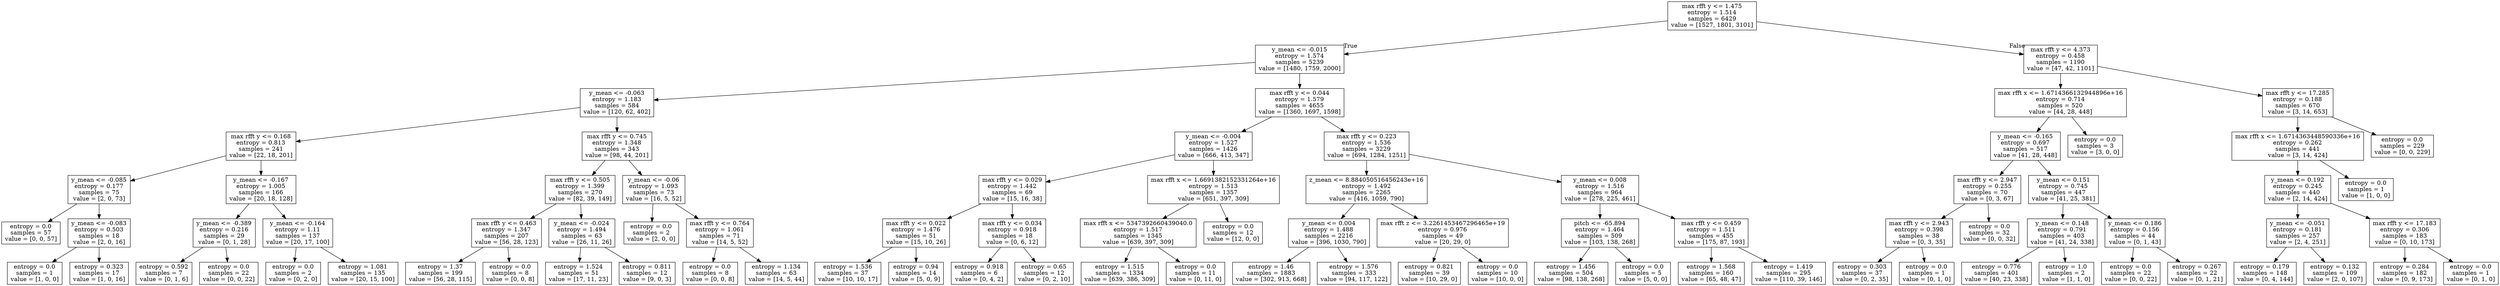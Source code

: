 digraph Tree {
node [shape=box] ;
0 [label="max rfft y <= 1.475\nentropy = 1.514\nsamples = 6429\nvalue = [1527, 1801, 3101]"] ;
1 [label="y_mean <= -0.015\nentropy = 1.574\nsamples = 5239\nvalue = [1480, 1759, 2000]"] ;
0 -> 1 [labeldistance=2.5, labelangle=45, headlabel="True"] ;
2 [label="y_mean <= -0.063\nentropy = 1.183\nsamples = 584\nvalue = [120, 62, 402]"] ;
1 -> 2 ;
3 [label="max rfft y <= 0.168\nentropy = 0.813\nsamples = 241\nvalue = [22, 18, 201]"] ;
2 -> 3 ;
4 [label="y_mean <= -0.085\nentropy = 0.177\nsamples = 75\nvalue = [2, 0, 73]"] ;
3 -> 4 ;
5 [label="entropy = 0.0\nsamples = 57\nvalue = [0, 0, 57]"] ;
4 -> 5 ;
6 [label="y_mean <= -0.083\nentropy = 0.503\nsamples = 18\nvalue = [2, 0, 16]"] ;
4 -> 6 ;
7 [label="entropy = 0.0\nsamples = 1\nvalue = [1, 0, 0]"] ;
6 -> 7 ;
8 [label="entropy = 0.323\nsamples = 17\nvalue = [1, 0, 16]"] ;
6 -> 8 ;
9 [label="y_mean <= -0.167\nentropy = 1.005\nsamples = 166\nvalue = [20, 18, 128]"] ;
3 -> 9 ;
10 [label="y_mean <= -0.389\nentropy = 0.216\nsamples = 29\nvalue = [0, 1, 28]"] ;
9 -> 10 ;
11 [label="entropy = 0.592\nsamples = 7\nvalue = [0, 1, 6]"] ;
10 -> 11 ;
12 [label="entropy = 0.0\nsamples = 22\nvalue = [0, 0, 22]"] ;
10 -> 12 ;
13 [label="y_mean <= -0.164\nentropy = 1.11\nsamples = 137\nvalue = [20, 17, 100]"] ;
9 -> 13 ;
14 [label="entropy = 0.0\nsamples = 2\nvalue = [0, 2, 0]"] ;
13 -> 14 ;
15 [label="entropy = 1.081\nsamples = 135\nvalue = [20, 15, 100]"] ;
13 -> 15 ;
16 [label="max rfft y <= 0.745\nentropy = 1.348\nsamples = 343\nvalue = [98, 44, 201]"] ;
2 -> 16 ;
17 [label="max rfft y <= 0.505\nentropy = 1.399\nsamples = 270\nvalue = [82, 39, 149]"] ;
16 -> 17 ;
18 [label="max rfft y <= 0.463\nentropy = 1.347\nsamples = 207\nvalue = [56, 28, 123]"] ;
17 -> 18 ;
19 [label="entropy = 1.37\nsamples = 199\nvalue = [56, 28, 115]"] ;
18 -> 19 ;
20 [label="entropy = 0.0\nsamples = 8\nvalue = [0, 0, 8]"] ;
18 -> 20 ;
21 [label="y_mean <= -0.024\nentropy = 1.494\nsamples = 63\nvalue = [26, 11, 26]"] ;
17 -> 21 ;
22 [label="entropy = 1.524\nsamples = 51\nvalue = [17, 11, 23]"] ;
21 -> 22 ;
23 [label="entropy = 0.811\nsamples = 12\nvalue = [9, 0, 3]"] ;
21 -> 23 ;
24 [label="y_mean <= -0.06\nentropy = 1.093\nsamples = 73\nvalue = [16, 5, 52]"] ;
16 -> 24 ;
25 [label="entropy = 0.0\nsamples = 2\nvalue = [2, 0, 0]"] ;
24 -> 25 ;
26 [label="max rfft y <= 0.764\nentropy = 1.061\nsamples = 71\nvalue = [14, 5, 52]"] ;
24 -> 26 ;
27 [label="entropy = 0.0\nsamples = 8\nvalue = [0, 0, 8]"] ;
26 -> 27 ;
28 [label="entropy = 1.134\nsamples = 63\nvalue = [14, 5, 44]"] ;
26 -> 28 ;
29 [label="max rfft y <= 0.044\nentropy = 1.579\nsamples = 4655\nvalue = [1360, 1697, 1598]"] ;
1 -> 29 ;
30 [label="y_mean <= -0.004\nentropy = 1.527\nsamples = 1426\nvalue = [666, 413, 347]"] ;
29 -> 30 ;
31 [label="max rfft y <= 0.029\nentropy = 1.442\nsamples = 69\nvalue = [15, 16, 38]"] ;
30 -> 31 ;
32 [label="max rfft y <= 0.022\nentropy = 1.476\nsamples = 51\nvalue = [15, 10, 26]"] ;
31 -> 32 ;
33 [label="entropy = 1.536\nsamples = 37\nvalue = [10, 10, 17]"] ;
32 -> 33 ;
34 [label="entropy = 0.94\nsamples = 14\nvalue = [5, 0, 9]"] ;
32 -> 34 ;
35 [label="max rfft y <= 0.034\nentropy = 0.918\nsamples = 18\nvalue = [0, 6, 12]"] ;
31 -> 35 ;
36 [label="entropy = 0.918\nsamples = 6\nvalue = [0, 4, 2]"] ;
35 -> 36 ;
37 [label="entropy = 0.65\nsamples = 12\nvalue = [0, 2, 10]"] ;
35 -> 37 ;
38 [label="max rfft x <= 1.6691382152331264e+16\nentropy = 1.513\nsamples = 1357\nvalue = [651, 397, 309]"] ;
30 -> 38 ;
39 [label="max rfft x <= 5347392660439040.0\nentropy = 1.517\nsamples = 1345\nvalue = [639, 397, 309]"] ;
38 -> 39 ;
40 [label="entropy = 1.515\nsamples = 1334\nvalue = [639, 386, 309]"] ;
39 -> 40 ;
41 [label="entropy = 0.0\nsamples = 11\nvalue = [0, 11, 0]"] ;
39 -> 41 ;
42 [label="entropy = 0.0\nsamples = 12\nvalue = [12, 0, 0]"] ;
38 -> 42 ;
43 [label="max rfft y <= 0.223\nentropy = 1.536\nsamples = 3229\nvalue = [694, 1284, 1251]"] ;
29 -> 43 ;
44 [label="z_mean <= 8.884050516456243e+16\nentropy = 1.492\nsamples = 2265\nvalue = [416, 1059, 790]"] ;
43 -> 44 ;
45 [label="y_mean <= 0.004\nentropy = 1.488\nsamples = 2216\nvalue = [396, 1030, 790]"] ;
44 -> 45 ;
46 [label="entropy = 1.46\nsamples = 1883\nvalue = [302, 913, 668]"] ;
45 -> 46 ;
47 [label="entropy = 1.576\nsamples = 333\nvalue = [94, 117, 122]"] ;
45 -> 47 ;
48 [label="max rfft z <= 3.2261453467296465e+19\nentropy = 0.976\nsamples = 49\nvalue = [20, 29, 0]"] ;
44 -> 48 ;
49 [label="entropy = 0.821\nsamples = 39\nvalue = [10, 29, 0]"] ;
48 -> 49 ;
50 [label="entropy = 0.0\nsamples = 10\nvalue = [10, 0, 0]"] ;
48 -> 50 ;
51 [label="y_mean <= 0.008\nentropy = 1.516\nsamples = 964\nvalue = [278, 225, 461]"] ;
43 -> 51 ;
52 [label="pitch <= -65.894\nentropy = 1.464\nsamples = 509\nvalue = [103, 138, 268]"] ;
51 -> 52 ;
53 [label="entropy = 1.456\nsamples = 504\nvalue = [98, 138, 268]"] ;
52 -> 53 ;
54 [label="entropy = 0.0\nsamples = 5\nvalue = [5, 0, 0]"] ;
52 -> 54 ;
55 [label="max rfft y <= 0.459\nentropy = 1.511\nsamples = 455\nvalue = [175, 87, 193]"] ;
51 -> 55 ;
56 [label="entropy = 1.568\nsamples = 160\nvalue = [65, 48, 47]"] ;
55 -> 56 ;
57 [label="entropy = 1.419\nsamples = 295\nvalue = [110, 39, 146]"] ;
55 -> 57 ;
58 [label="max rfft y <= 4.373\nentropy = 0.458\nsamples = 1190\nvalue = [47, 42, 1101]"] ;
0 -> 58 [labeldistance=2.5, labelangle=-45, headlabel="False"] ;
59 [label="max rfft x <= 1.6714366132944896e+16\nentropy = 0.714\nsamples = 520\nvalue = [44, 28, 448]"] ;
58 -> 59 ;
60 [label="y_mean <= -0.165\nentropy = 0.697\nsamples = 517\nvalue = [41, 28, 448]"] ;
59 -> 60 ;
61 [label="max rfft y <= 2.947\nentropy = 0.255\nsamples = 70\nvalue = [0, 3, 67]"] ;
60 -> 61 ;
62 [label="max rfft y <= 2.943\nentropy = 0.398\nsamples = 38\nvalue = [0, 3, 35]"] ;
61 -> 62 ;
63 [label="entropy = 0.303\nsamples = 37\nvalue = [0, 2, 35]"] ;
62 -> 63 ;
64 [label="entropy = 0.0\nsamples = 1\nvalue = [0, 1, 0]"] ;
62 -> 64 ;
65 [label="entropy = 0.0\nsamples = 32\nvalue = [0, 0, 32]"] ;
61 -> 65 ;
66 [label="y_mean <= 0.151\nentropy = 0.745\nsamples = 447\nvalue = [41, 25, 381]"] ;
60 -> 66 ;
67 [label="y_mean <= 0.148\nentropy = 0.791\nsamples = 403\nvalue = [41, 24, 338]"] ;
66 -> 67 ;
68 [label="entropy = 0.776\nsamples = 401\nvalue = [40, 23, 338]"] ;
67 -> 68 ;
69 [label="entropy = 1.0\nsamples = 2\nvalue = [1, 1, 0]"] ;
67 -> 69 ;
70 [label="y_mean <= 0.186\nentropy = 0.156\nsamples = 44\nvalue = [0, 1, 43]"] ;
66 -> 70 ;
71 [label="entropy = 0.0\nsamples = 22\nvalue = [0, 0, 22]"] ;
70 -> 71 ;
72 [label="entropy = 0.267\nsamples = 22\nvalue = [0, 1, 21]"] ;
70 -> 72 ;
73 [label="entropy = 0.0\nsamples = 3\nvalue = [3, 0, 0]"] ;
59 -> 73 ;
74 [label="max rfft y <= 17.285\nentropy = 0.188\nsamples = 670\nvalue = [3, 14, 653]"] ;
58 -> 74 ;
75 [label="max rfft x <= 1.6714363448590336e+16\nentropy = 0.262\nsamples = 441\nvalue = [3, 14, 424]"] ;
74 -> 75 ;
76 [label="y_mean <= 0.192\nentropy = 0.245\nsamples = 440\nvalue = [2, 14, 424]"] ;
75 -> 76 ;
77 [label="y_mean <= -0.051\nentropy = 0.181\nsamples = 257\nvalue = [2, 4, 251]"] ;
76 -> 77 ;
78 [label="entropy = 0.179\nsamples = 148\nvalue = [0, 4, 144]"] ;
77 -> 78 ;
79 [label="entropy = 0.132\nsamples = 109\nvalue = [2, 0, 107]"] ;
77 -> 79 ;
80 [label="max rfft y <= 17.183\nentropy = 0.306\nsamples = 183\nvalue = [0, 10, 173]"] ;
76 -> 80 ;
81 [label="entropy = 0.284\nsamples = 182\nvalue = [0, 9, 173]"] ;
80 -> 81 ;
82 [label="entropy = 0.0\nsamples = 1\nvalue = [0, 1, 0]"] ;
80 -> 82 ;
83 [label="entropy = 0.0\nsamples = 1\nvalue = [1, 0, 0]"] ;
75 -> 83 ;
84 [label="entropy = 0.0\nsamples = 229\nvalue = [0, 0, 229]"] ;
74 -> 84 ;
}